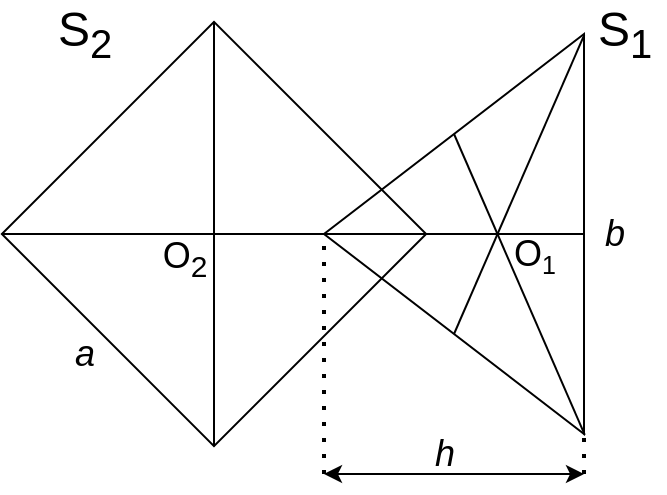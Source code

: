 <mxfile version="16.5.1" type="device"><diagram id="qv9TY1VByeUpzpkWJU1L" name="Page-1"><mxGraphModel dx="1102" dy="881" grid="1" gridSize="10" guides="1" tooltips="1" connect="1" arrows="1" fold="1" page="1" pageScale="1" pageWidth="850" pageHeight="1100" math="0" shadow="0"><root><mxCell id="0"/><mxCell id="1" parent="0"/><mxCell id="fLAzOb7ICsIZiFqXCffe-2" value="" style="whiteSpace=wrap;html=1;aspect=fixed;fillColor=none;rotation=45;" parent="1" vertex="1"><mxGeometry x="170" y="205" width="150" height="150" as="geometry"/></mxCell><mxCell id="fLAzOb7ICsIZiFqXCffe-4" value="" style="triangle;whiteSpace=wrap;html=1;fillColor=none;rotation=-180;" parent="1" vertex="1"><mxGeometry x="300" y="180" width="130" height="200" as="geometry"/></mxCell><mxCell id="fLAzOb7ICsIZiFqXCffe-5" value="" style="endArrow=none;html=1;rounded=0;exitX=1;exitY=0.5;exitDx=0;exitDy=0;entryX=0;entryY=0.5;entryDx=0;entryDy=0;" parent="1" source="fLAzOb7ICsIZiFqXCffe-4" target="fLAzOb7ICsIZiFqXCffe-4" edge="1"><mxGeometry width="50" height="50" relative="1" as="geometry"><mxPoint x="400" y="360" as="sourcePoint"/><mxPoint x="450" y="310" as="targetPoint"/></mxGeometry></mxCell><mxCell id="fLAzOb7ICsIZiFqXCffe-6" value="" style="endArrow=none;html=1;rounded=0;entryX=0.5;entryY=1;entryDx=0;entryDy=0;exitX=-0.003;exitY=-0.002;exitDx=0;exitDy=0;exitPerimeter=0;" parent="1" source="fLAzOb7ICsIZiFqXCffe-4" target="fLAzOb7ICsIZiFqXCffe-4" edge="1"><mxGeometry width="50" height="50" relative="1" as="geometry"><mxPoint x="390" y="480" as="sourcePoint"/><mxPoint x="440" y="430" as="targetPoint"/></mxGeometry></mxCell><mxCell id="fLAzOb7ICsIZiFqXCffe-7" value="" style="endArrow=none;html=1;rounded=0;exitX=0.5;exitY=0;exitDx=0;exitDy=0;entryX=-0.001;entryY=0.998;entryDx=0;entryDy=0;entryPerimeter=0;" parent="1" source="fLAzOb7ICsIZiFqXCffe-4" target="fLAzOb7ICsIZiFqXCffe-4" edge="1"><mxGeometry width="50" height="50" relative="1" as="geometry"><mxPoint x="460" y="320" as="sourcePoint"/><mxPoint x="510" y="270" as="targetPoint"/></mxGeometry></mxCell><mxCell id="fLAzOb7ICsIZiFqXCffe-8" value="" style="endArrow=none;html=1;rounded=0;exitX=0;exitY=1;exitDx=0;exitDy=0;entryX=1;entryY=0;entryDx=0;entryDy=0;" parent="1" source="fLAzOb7ICsIZiFqXCffe-2" target="fLAzOb7ICsIZiFqXCffe-2" edge="1"><mxGeometry width="50" height="50" relative="1" as="geometry"><mxPoint x="290" y="330" as="sourcePoint"/><mxPoint x="340" y="280" as="targetPoint"/></mxGeometry></mxCell><mxCell id="fLAzOb7ICsIZiFqXCffe-9" value="" style="endArrow=none;html=1;rounded=0;exitX=0;exitY=0;exitDx=0;exitDy=0;entryX=1;entryY=1;entryDx=0;entryDy=0;" parent="1" source="fLAzOb7ICsIZiFqXCffe-2" target="fLAzOb7ICsIZiFqXCffe-2" edge="1"><mxGeometry width="50" height="50" relative="1" as="geometry"><mxPoint x="150" y="270" as="sourcePoint"/><mxPoint x="200" y="220" as="targetPoint"/></mxGeometry></mxCell><mxCell id="fLAzOb7ICsIZiFqXCffe-10" value="&lt;span style=&quot;font-size: 24px&quot;&gt;S&lt;sub&gt;2&lt;/sub&gt;&lt;/span&gt;" style="text;html=1;align=center;verticalAlign=middle;resizable=0;points=[];autosize=1;strokeColor=none;fillColor=none;" parent="1" vertex="1"><mxGeometry x="160" y="165" width="40" height="30" as="geometry"/></mxCell><mxCell id="fLAzOb7ICsIZiFqXCffe-11" value="&lt;span style=&quot;font-size: 24px&quot;&gt;S&lt;sub&gt;1&lt;/sub&gt;&lt;/span&gt;" style="text;html=1;align=center;verticalAlign=middle;resizable=0;points=[];autosize=1;strokeColor=none;fillColor=none;" parent="1" vertex="1"><mxGeometry x="430" y="165" width="40" height="30" as="geometry"/></mxCell><mxCell id="fLAzOb7ICsIZiFqXCffe-12" value="&lt;font style=&quot;font-size: 18px&quot;&gt;O&lt;sub&gt;2&lt;/sub&gt;&lt;/font&gt;" style="text;html=1;align=center;verticalAlign=middle;resizable=0;points=[];autosize=1;strokeColor=none;fillColor=none;fontSize=24;" parent="1" vertex="1"><mxGeometry x="210" y="270" width="40" height="40" as="geometry"/></mxCell><mxCell id="fLAzOb7ICsIZiFqXCffe-13" value="&lt;font style=&quot;font-size: 18px&quot;&gt;O&lt;/font&gt;&lt;font style=&quot;font-size: 15px&quot;&gt;&lt;sub&gt;1&lt;/sub&gt;&lt;/font&gt;" style="text;html=1;align=center;verticalAlign=middle;resizable=0;points=[];autosize=1;strokeColor=none;fillColor=none;fontSize=24;" parent="1" vertex="1"><mxGeometry x="385" y="268" width="40" height="40" as="geometry"/></mxCell><mxCell id="fLAzOb7ICsIZiFqXCffe-14" value="&lt;i&gt;a&lt;/i&gt;" style="text;html=1;align=center;verticalAlign=middle;resizable=0;points=[];autosize=1;strokeColor=none;fillColor=none;fontSize=18;" parent="1" vertex="1"><mxGeometry x="165" y="325" width="30" height="30" as="geometry"/></mxCell><mxCell id="fLAzOb7ICsIZiFqXCffe-15" value="&lt;i&gt;b&lt;/i&gt;" style="text;html=1;align=center;verticalAlign=middle;resizable=0;points=[];autosize=1;strokeColor=none;fillColor=none;fontSize=18;" parent="1" vertex="1"><mxGeometry x="430" y="265" width="30" height="30" as="geometry"/></mxCell><mxCell id="fLAzOb7ICsIZiFqXCffe-16" value="" style="endArrow=none;dashed=1;html=1;dashPattern=1 3;strokeWidth=2;rounded=0;fontSize=18;entryX=1;entryY=0.5;entryDx=0;entryDy=0;" parent="1" target="fLAzOb7ICsIZiFqXCffe-4" edge="1"><mxGeometry width="50" height="50" relative="1" as="geometry"><mxPoint x="300" y="400" as="sourcePoint"/><mxPoint x="370" y="390" as="targetPoint"/></mxGeometry></mxCell><mxCell id="fLAzOb7ICsIZiFqXCffe-17" value="" style="endArrow=none;dashed=1;html=1;dashPattern=1 3;strokeWidth=2;rounded=0;fontSize=18;entryX=0;entryY=0.002;entryDx=0;entryDy=0;entryPerimeter=0;" parent="1" target="fLAzOb7ICsIZiFqXCffe-4" edge="1"><mxGeometry width="50" height="50" relative="1" as="geometry"><mxPoint x="430" y="400" as="sourcePoint"/><mxPoint x="444.84" y="290" as="targetPoint"/></mxGeometry></mxCell><mxCell id="fLAzOb7ICsIZiFqXCffe-18" value="" style="endArrow=classic;startArrow=classic;html=1;rounded=0;fontSize=18;" parent="1" edge="1"><mxGeometry width="50" height="50" relative="1" as="geometry"><mxPoint x="300" y="400" as="sourcePoint"/><mxPoint x="430" y="400" as="targetPoint"/></mxGeometry></mxCell><mxCell id="fLAzOb7ICsIZiFqXCffe-19" value="&lt;i&gt;h&lt;/i&gt;" style="text;html=1;align=center;verticalAlign=middle;resizable=0;points=[];autosize=1;strokeColor=none;fillColor=none;fontSize=18;" parent="1" vertex="1"><mxGeometry x="345" y="375" width="30" height="30" as="geometry"/></mxCell></root></mxGraphModel></diagram></mxfile>